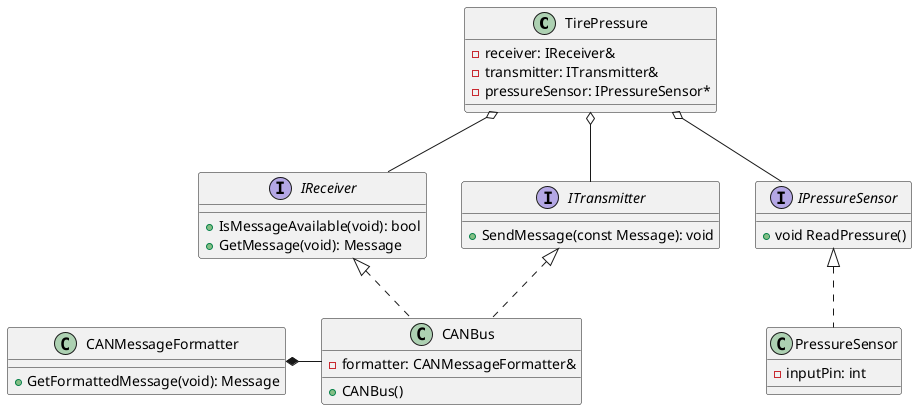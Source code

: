 @startuml TirePressure

class TirePressure{
- receiver: IReceiver&
- transmitter: ITransmitter&
- pressureSensor: IPressureSensor*
}

class PressureSensor{
- inputPin: int
}

interface IPressureSensor{
+void ReadPressure()
}

class CANBus {
- formatter: CANMessageFormatter&
+ CANBus()
}

class CANMessageFormatter{
+ GetFormattedMessage(void): Message
}

interface ITransmitter {
+ SendMessage(const Message): void
}

interface IReceiver {
+ IsMessageAvailable(void): bool
+ GetMessage(void): Message
}

TirePressure o-- IPressureSensor
TirePressure o-- IReceiver
TirePressure o-- ITransmitter

PressureSensor .u.|> IPressureSensor

CANBus .u.|> ITransmitter
CANBus .u.|> IReceiver
CANBus -l-* CANMessageFormatter

@enduml